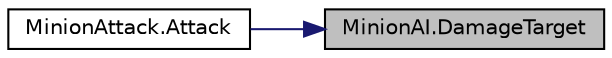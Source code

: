 digraph "MinionAI.DamageTarget"
{
 // INTERACTIVE_SVG=YES
 // LATEX_PDF_SIZE
  edge [fontname="Helvetica",fontsize="10",labelfontname="Helvetica",labelfontsize="10"];
  node [fontname="Helvetica",fontsize="10",shape=record];
  rankdir="RL";
  Node1 [label="MinionAI.DamageTarget",height=0.2,width=0.4,color="black", fillcolor="grey75", style="filled", fontcolor="black",tooltip=" "];
  Node1 -> Node2 [dir="back",color="midnightblue",fontsize="10",style="solid",fontname="Helvetica"];
  Node2 [label="MinionAttack.Attack",height=0.2,width=0.4,color="black", fillcolor="white", style="filled",URL="$class_minion_attack.html#a9302ebf23d762d3fad0506021ded19d5",tooltip=" "];
}
